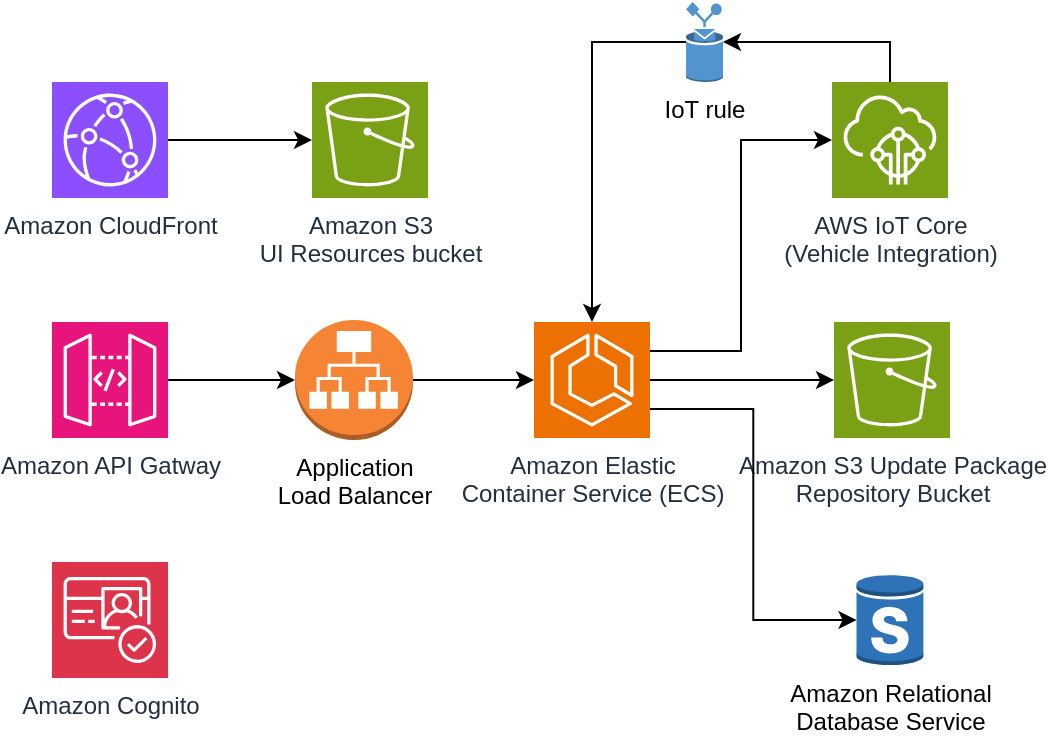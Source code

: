 <mxfile version="28.0.6">
  <diagram name="Page-1" id="JpDiISAEaKFTjsOlET9G">
    <mxGraphModel dx="1123" dy="599" grid="1" gridSize="10" guides="1" tooltips="1" connect="1" arrows="1" fold="1" page="1" pageScale="1" pageWidth="1169" pageHeight="827" math="0" shadow="0">
      <root>
        <mxCell id="0" />
        <mxCell id="1" parent="0" />
        <mxCell id="DC-grp8SkVzQaJDlY_uF-1" value="Amazon CloudFront" style="sketch=0;points=[[0,0,0],[0.25,0,0],[0.5,0,0],[0.75,0,0],[1,0,0],[0,1,0],[0.25,1,0],[0.5,1,0],[0.75,1,0],[1,1,0],[0,0.25,0],[0,0.5,0],[0,0.75,0],[1,0.25,0],[1,0.5,0],[1,0.75,0]];outlineConnect=0;fontColor=#232F3E;fillColor=#8C4FFF;strokeColor=#ffffff;dashed=0;verticalLabelPosition=bottom;verticalAlign=top;align=center;html=1;fontSize=12;fontStyle=0;aspect=fixed;shape=mxgraph.aws4.resourceIcon;resIcon=mxgraph.aws4.cloudfront;" vertex="1" parent="1">
          <mxGeometry x="170" y="70" width="58" height="58" as="geometry" />
        </mxCell>
        <mxCell id="DC-grp8SkVzQaJDlY_uF-3" value="&lt;div&gt;Amazon S3&lt;/div&gt;&lt;div&gt;UI Resources bucket&lt;/div&gt;" style="sketch=0;points=[[0,0,0],[0.25,0,0],[0.5,0,0],[0.75,0,0],[1,0,0],[0,1,0],[0.25,1,0],[0.5,1,0],[0.75,1,0],[1,1,0],[0,0.25,0],[0,0.5,0],[0,0.75,0],[1,0.25,0],[1,0.5,0],[1,0.75,0]];outlineConnect=0;fontColor=#232F3E;fillColor=#7AA116;strokeColor=#ffffff;dashed=0;verticalLabelPosition=bottom;verticalAlign=top;align=center;html=1;fontSize=12;fontStyle=0;aspect=fixed;shape=mxgraph.aws4.resourceIcon;resIcon=mxgraph.aws4.s3;" vertex="1" parent="1">
          <mxGeometry x="300" y="70" width="58" height="58" as="geometry" />
        </mxCell>
        <mxCell id="DC-grp8SkVzQaJDlY_uF-4" style="edgeStyle=orthogonalEdgeStyle;rounded=0;orthogonalLoop=1;jettySize=auto;html=1;exitX=1;exitY=0.5;exitDx=0;exitDy=0;exitPerimeter=0;entryX=0;entryY=0.5;entryDx=0;entryDy=0;entryPerimeter=0;" edge="1" parent="1" source="DC-grp8SkVzQaJDlY_uF-1" target="DC-grp8SkVzQaJDlY_uF-3">
          <mxGeometry relative="1" as="geometry" />
        </mxCell>
        <mxCell id="DC-grp8SkVzQaJDlY_uF-6" value="Amazon API Gatway" style="sketch=0;points=[[0,0,0],[0.25,0,0],[0.5,0,0],[0.75,0,0],[1,0,0],[0,1,0],[0.25,1,0],[0.5,1,0],[0.75,1,0],[1,1,0],[0,0.25,0],[0,0.5,0],[0,0.75,0],[1,0.25,0],[1,0.5,0],[1,0.75,0]];outlineConnect=0;fontColor=#232F3E;fillColor=#E7157B;strokeColor=#ffffff;dashed=0;verticalLabelPosition=bottom;verticalAlign=top;align=center;html=1;fontSize=12;fontStyle=0;aspect=fixed;shape=mxgraph.aws4.resourceIcon;resIcon=mxgraph.aws4.api_gateway;" vertex="1" parent="1">
          <mxGeometry x="170" y="190" width="58" height="58" as="geometry" />
        </mxCell>
        <mxCell id="DC-grp8SkVzQaJDlY_uF-7" value="&lt;div&gt;Application&lt;/div&gt;&lt;div&gt;Load Balancer&lt;/div&gt;" style="outlineConnect=0;dashed=0;verticalLabelPosition=bottom;verticalAlign=top;align=center;html=1;shape=mxgraph.aws3.application_load_balancer;fillColor=#F58534;gradientColor=none;" vertex="1" parent="1">
          <mxGeometry x="291.5" y="189" width="59" height="60" as="geometry" />
        </mxCell>
        <mxCell id="DC-grp8SkVzQaJDlY_uF-8" style="edgeStyle=orthogonalEdgeStyle;rounded=0;orthogonalLoop=1;jettySize=auto;html=1;exitX=1;exitY=0.5;exitDx=0;exitDy=0;exitPerimeter=0;entryX=0;entryY=0.5;entryDx=0;entryDy=0;entryPerimeter=0;" edge="1" parent="1" source="DC-grp8SkVzQaJDlY_uF-6" target="DC-grp8SkVzQaJDlY_uF-7">
          <mxGeometry relative="1" as="geometry" />
        </mxCell>
        <mxCell id="DC-grp8SkVzQaJDlY_uF-9" value="&lt;div&gt;Amazon Elastic&lt;/div&gt;&lt;div&gt;Container Service (ECS)&lt;/div&gt;" style="sketch=0;points=[[0,0,0],[0.25,0,0],[0.5,0,0],[0.75,0,0],[1,0,0],[0,1,0],[0.25,1,0],[0.5,1,0],[0.75,1,0],[1,1,0],[0,0.25,0],[0,0.5,0],[0,0.75,0],[1,0.25,0],[1,0.5,0],[1,0.75,0]];outlineConnect=0;fontColor=#232F3E;fillColor=#ED7100;strokeColor=#ffffff;dashed=0;verticalLabelPosition=bottom;verticalAlign=top;align=center;html=1;fontSize=12;fontStyle=0;aspect=fixed;shape=mxgraph.aws4.resourceIcon;resIcon=mxgraph.aws4.ecs;" vertex="1" parent="1">
          <mxGeometry x="411" y="190" width="58" height="58" as="geometry" />
        </mxCell>
        <mxCell id="DC-grp8SkVzQaJDlY_uF-10" style="edgeStyle=orthogonalEdgeStyle;rounded=0;orthogonalLoop=1;jettySize=auto;html=1;exitX=1;exitY=0.5;exitDx=0;exitDy=0;exitPerimeter=0;entryX=0;entryY=0.5;entryDx=0;entryDy=0;entryPerimeter=0;" edge="1" parent="1" source="DC-grp8SkVzQaJDlY_uF-7" target="DC-grp8SkVzQaJDlY_uF-9">
          <mxGeometry relative="1" as="geometry" />
        </mxCell>
        <mxCell id="DC-grp8SkVzQaJDlY_uF-11" value="Amazon Cognito" style="sketch=0;points=[[0,0,0],[0.25,0,0],[0.5,0,0],[0.75,0,0],[1,0,0],[0,1,0],[0.25,1,0],[0.5,1,0],[0.75,1,0],[1,1,0],[0,0.25,0],[0,0.5,0],[0,0.75,0],[1,0.25,0],[1,0.5,0],[1,0.75,0]];outlineConnect=0;fontColor=#232F3E;fillColor=#DD344C;strokeColor=#ffffff;dashed=0;verticalLabelPosition=bottom;verticalAlign=top;align=center;html=1;fontSize=12;fontStyle=0;aspect=fixed;shape=mxgraph.aws4.resourceIcon;resIcon=mxgraph.aws4.cognito;" vertex="1" parent="1">
          <mxGeometry x="170" y="310" width="58" height="58" as="geometry" />
        </mxCell>
        <mxCell id="DC-grp8SkVzQaJDlY_uF-12" value="IoT rule" style="outlineConnect=0;dashed=0;verticalLabelPosition=bottom;verticalAlign=top;align=center;html=1;shape=mxgraph.aws3.rule;fillColor=#5294CF;gradientColor=none;" vertex="1" parent="1">
          <mxGeometry x="487" y="30" width="18.5" height="40" as="geometry" />
        </mxCell>
        <mxCell id="DC-grp8SkVzQaJDlY_uF-20" style="edgeStyle=orthogonalEdgeStyle;rounded=0;orthogonalLoop=1;jettySize=auto;html=1;exitX=0.5;exitY=0;exitDx=0;exitDy=0;exitPerimeter=0;" edge="1" parent="1" source="DC-grp8SkVzQaJDlY_uF-13" target="DC-grp8SkVzQaJDlY_uF-12">
          <mxGeometry relative="1" as="geometry" />
        </mxCell>
        <mxCell id="DC-grp8SkVzQaJDlY_uF-13" value="&lt;div&gt;AWS IoT Core&lt;/div&gt;&lt;div&gt;(Vehicle Integration)&lt;/div&gt;" style="sketch=0;points=[[0,0,0],[0.25,0,0],[0.5,0,0],[0.75,0,0],[1,0,0],[0,1,0],[0.25,1,0],[0.5,1,0],[0.75,1,0],[1,1,0],[0,0.25,0],[0,0.5,0],[0,0.75,0],[1,0.25,0],[1,0.5,0],[1,0.75,0]];outlineConnect=0;fontColor=#232F3E;fillColor=#7AA116;strokeColor=#ffffff;dashed=0;verticalLabelPosition=bottom;verticalAlign=top;align=center;html=1;fontSize=12;fontStyle=0;aspect=fixed;shape=mxgraph.aws4.resourceIcon;resIcon=mxgraph.aws4.iot_core;" vertex="1" parent="1">
          <mxGeometry x="560" y="70" width="58" height="58" as="geometry" />
        </mxCell>
        <mxCell id="DC-grp8SkVzQaJDlY_uF-15" value="&lt;div&gt;Amazon S3 Update Package&lt;/div&gt;&lt;div&gt;Repository Bucket&lt;/div&gt;" style="sketch=0;points=[[0,0,0],[0.25,0,0],[0.5,0,0],[0.75,0,0],[1,0,0],[0,1,0],[0.25,1,0],[0.5,1,0],[0.75,1,0],[1,1,0],[0,0.25,0],[0,0.5,0],[0,0.75,0],[1,0.25,0],[1,0.5,0],[1,0.75,0]];outlineConnect=0;fontColor=#232F3E;fillColor=#7AA116;strokeColor=#ffffff;dashed=0;verticalLabelPosition=bottom;verticalAlign=top;align=center;html=1;fontSize=12;fontStyle=0;aspect=fixed;shape=mxgraph.aws4.resourceIcon;resIcon=mxgraph.aws4.s3;" vertex="1" parent="1">
          <mxGeometry x="561" y="190" width="58" height="58" as="geometry" />
        </mxCell>
        <mxCell id="DC-grp8SkVzQaJDlY_uF-16" value="&lt;div&gt;Amazon Relational&lt;/div&gt;&lt;div&gt;Database Service&lt;/div&gt;" style="outlineConnect=0;dashed=0;verticalLabelPosition=bottom;verticalAlign=top;align=center;html=1;shape=mxgraph.aws3.rds_db_instance_standby_multi_az;fillColor=#2E73B8;gradientColor=none;" vertex="1" parent="1">
          <mxGeometry x="572.25" y="316" width="33.5" height="46" as="geometry" />
        </mxCell>
        <mxCell id="DC-grp8SkVzQaJDlY_uF-17" style="edgeStyle=orthogonalEdgeStyle;rounded=0;orthogonalLoop=1;jettySize=auto;html=1;exitX=1;exitY=0.25;exitDx=0;exitDy=0;exitPerimeter=0;entryX=0;entryY=0.5;entryDx=0;entryDy=0;entryPerimeter=0;" edge="1" parent="1" source="DC-grp8SkVzQaJDlY_uF-9" target="DC-grp8SkVzQaJDlY_uF-13">
          <mxGeometry relative="1" as="geometry" />
        </mxCell>
        <mxCell id="DC-grp8SkVzQaJDlY_uF-18" style="edgeStyle=orthogonalEdgeStyle;rounded=0;orthogonalLoop=1;jettySize=auto;html=1;exitX=1;exitY=0.5;exitDx=0;exitDy=0;exitPerimeter=0;entryX=0;entryY=0.5;entryDx=0;entryDy=0;entryPerimeter=0;" edge="1" parent="1" source="DC-grp8SkVzQaJDlY_uF-9" target="DC-grp8SkVzQaJDlY_uF-15">
          <mxGeometry relative="1" as="geometry" />
        </mxCell>
        <mxCell id="DC-grp8SkVzQaJDlY_uF-19" style="edgeStyle=orthogonalEdgeStyle;rounded=0;orthogonalLoop=1;jettySize=auto;html=1;exitX=1;exitY=0.75;exitDx=0;exitDy=0;exitPerimeter=0;entryX=0;entryY=0.5;entryDx=0;entryDy=0;entryPerimeter=0;" edge="1" parent="1" source="DC-grp8SkVzQaJDlY_uF-9" target="DC-grp8SkVzQaJDlY_uF-16">
          <mxGeometry relative="1" as="geometry" />
        </mxCell>
        <mxCell id="DC-grp8SkVzQaJDlY_uF-22" style="edgeStyle=orthogonalEdgeStyle;rounded=0;orthogonalLoop=1;jettySize=auto;html=1;exitX=0;exitY=0.5;exitDx=0;exitDy=0;exitPerimeter=0;entryX=0.5;entryY=0;entryDx=0;entryDy=0;entryPerimeter=0;" edge="1" parent="1" source="DC-grp8SkVzQaJDlY_uF-12" target="DC-grp8SkVzQaJDlY_uF-9">
          <mxGeometry relative="1" as="geometry" />
        </mxCell>
      </root>
    </mxGraphModel>
  </diagram>
</mxfile>
